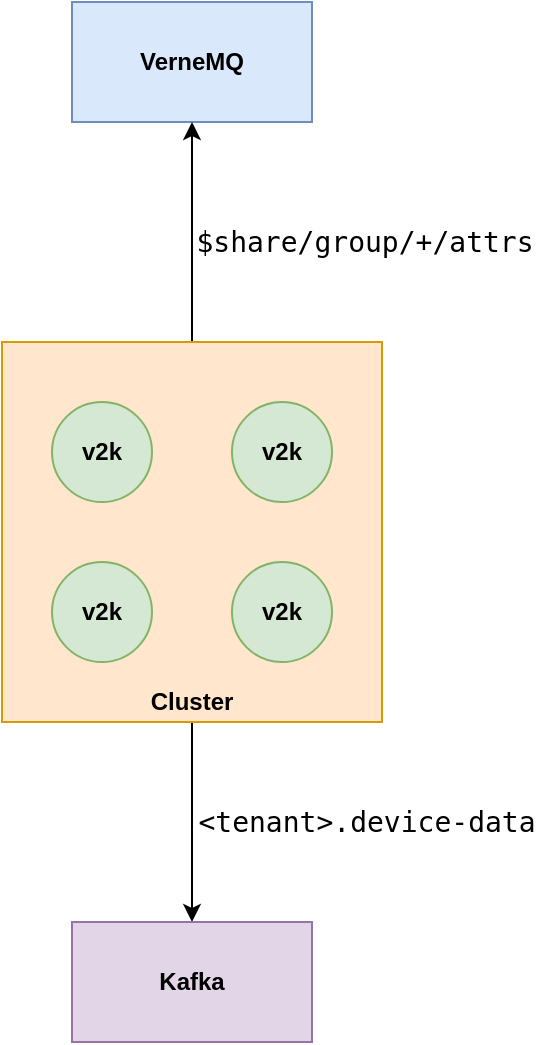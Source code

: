 <mxfile version="13.1.1" type="device"><diagram id="x-zttyLiACFOQEvju92b" name="Page-1"><mxGraphModel dx="864" dy="474" grid="1" gridSize="10" guides="1" tooltips="1" connect="1" arrows="1" fold="1" page="1" pageScale="1" pageWidth="827" pageHeight="1169" math="0" shadow="0"><root><mxCell id="0"/><mxCell id="1" parent="0"/><mxCell id="AtLDYDMPc435Cn9970Mr-2" value="&lt;b&gt;VerneMQ&lt;br&gt;&lt;/b&gt;" style="rounded=0;whiteSpace=wrap;html=1;fillColor=#dae8fc;strokeColor=#6c8ebf;" parent="1" vertex="1"><mxGeometry x="345" y="110" width="120" height="60" as="geometry"/></mxCell><mxCell id="AtLDYDMPc435Cn9970Mr-10" style="edgeStyle=orthogonalEdgeStyle;rounded=0;orthogonalLoop=1;jettySize=auto;html=1;exitX=0.5;exitY=0;exitDx=0;exitDy=0;entryX=0.5;entryY=1;entryDx=0;entryDy=0;" parent="1" source="AtLDYDMPc435Cn9970Mr-3" target="AtLDYDMPc435Cn9970Mr-2" edge="1"><mxGeometry relative="1" as="geometry"/></mxCell><mxCell id="k1V4G26BMB177_I0QWoW-4" style="edgeStyle=orthogonalEdgeStyle;rounded=0;orthogonalLoop=1;jettySize=auto;html=1;entryX=0.5;entryY=0;entryDx=0;entryDy=0;fontColor=#000000;" edge="1" parent="1" source="AtLDYDMPc435Cn9970Mr-3" target="AtLDYDMPc435Cn9970Mr-12"><mxGeometry relative="1" as="geometry"/></mxCell><mxCell id="AtLDYDMPc435Cn9970Mr-3" value="" style="whiteSpace=wrap;html=1;aspect=fixed;fillColor=#ffe6cc;strokeColor=#d79b00;" parent="1" vertex="1"><mxGeometry x="310" y="280" width="190" height="190" as="geometry"/></mxCell><mxCell id="AtLDYDMPc435Cn9970Mr-4" value="&lt;b&gt;v2k&lt;/b&gt;" style="ellipse;whiteSpace=wrap;html=1;aspect=fixed;fillColor=#d5e8d4;strokeColor=#82b366;" parent="1" vertex="1"><mxGeometry x="335" y="310" width="50" height="50" as="geometry"/></mxCell><mxCell id="AtLDYDMPc435Cn9970Mr-5" value="&lt;b&gt;v2k&lt;/b&gt;" style="ellipse;whiteSpace=wrap;html=1;aspect=fixed;fillColor=#d5e8d4;strokeColor=#82b366;" parent="1" vertex="1"><mxGeometry x="425" y="310" width="50" height="50" as="geometry"/></mxCell><mxCell id="AtLDYDMPc435Cn9970Mr-6" value="&lt;b&gt;v2k&lt;/b&gt;" style="ellipse;whiteSpace=wrap;html=1;aspect=fixed;fillColor=#d5e8d4;strokeColor=#82b366;" parent="1" vertex="1"><mxGeometry x="335" y="390" width="50" height="50" as="geometry"/></mxCell><mxCell id="AtLDYDMPc435Cn9970Mr-7" value="&lt;b&gt;v2k&lt;/b&gt;" style="ellipse;whiteSpace=wrap;html=1;aspect=fixed;fillColor=#d5e8d4;strokeColor=#82b366;" parent="1" vertex="1"><mxGeometry x="425" y="390" width="50" height="50" as="geometry"/></mxCell><mxCell id="AtLDYDMPc435Cn9970Mr-8" value="Cluster" style="text;html=1;strokeColor=none;fillColor=none;align=center;verticalAlign=middle;whiteSpace=wrap;rounded=0;fontStyle=1" parent="1" vertex="1"><mxGeometry x="385" y="450" width="40" height="20" as="geometry"/></mxCell><mxCell id="AtLDYDMPc435Cn9970Mr-11" value="&lt;div style=&quot;font-family: &amp;quot;droid sans mono&amp;quot;, monospace, monospace, &amp;quot;droid sans fallback&amp;quot;; font-size: 14px; line-height: 19px; white-space: pre;&quot;&gt;&lt;span style=&quot;&quot;&gt;$&lt;/span&gt;&lt;span style=&quot;&quot;&gt;share/group/+/attrs&lt;/span&gt;&lt;/div&gt;" style="text;html=1;strokeColor=none;fillColor=none;align=center;verticalAlign=middle;whiteSpace=wrap;rounded=0;labelBackgroundColor=none;fontColor=#000000;" parent="1" vertex="1"><mxGeometry x="413" y="220" width="157" height="20" as="geometry"/></mxCell><mxCell id="AtLDYDMPc435Cn9970Mr-12" value="&lt;b&gt;Kafka&lt;/b&gt;" style="rounded=0;whiteSpace=wrap;html=1;fillColor=#e1d5e7;strokeColor=#9673a6;" parent="1" vertex="1"><mxGeometry x="345" y="570" width="120" height="60" as="geometry"/></mxCell><mxCell id="k1V4G26BMB177_I0QWoW-5" value="&lt;div style=&quot;font-family: &amp;#34;droid sans mono&amp;#34; , monospace , monospace , &amp;#34;droid sans fallback&amp;#34; ; font-size: 14px ; line-height: 19px ; white-space: pre&quot;&gt;&amp;lt;tenant&amp;gt;.device-data&lt;/div&gt;" style="text;html=1;strokeColor=none;fillColor=none;align=center;verticalAlign=middle;whiteSpace=wrap;rounded=0;labelBackgroundColor=none;fontColor=#000000;" vertex="1" parent="1"><mxGeometry x="414" y="510" width="157" height="20" as="geometry"/></mxCell></root></mxGraphModel></diagram></mxfile>